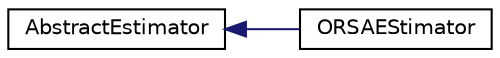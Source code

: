 digraph "Graphical Class Hierarchy"
{
  edge [fontname="Helvetica",fontsize="10",labelfontname="Helvetica",labelfontsize="10"];
  node [fontname="Helvetica",fontsize="10",shape=record];
  rankdir="LR";
  Node1 [label="AbstractEstimator",height=0.2,width=0.4,color="black", fillcolor="white", style="filled",URL="$classAbstractEstimator.html",tooltip="Interface for fundamental matrix estimation algorithms. "];
  Node1 -> Node2 [dir="back",color="midnightblue",fontsize="10",style="solid",fontname="Helvetica"];
  Node2 [label="ORSAEStimator",height=0.2,width=0.4,color="black", fillcolor="white", style="filled",URL="$classORSAEStimator.html",tooltip="Facade class for interfacing with the third-party Moisan&#39;s ORSA library. "];
}
